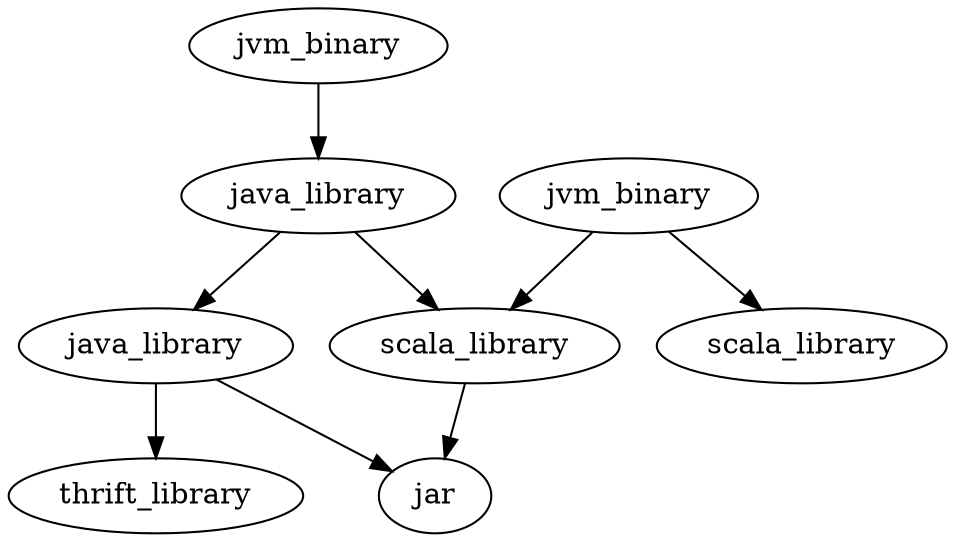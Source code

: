 digraph G {
  bina [label="jvm_binary"];
  binb [label="jvm_binary"];

  javaliba [label="java_library"];
  javalibb [label="java_library"];
  libc [label="scala_library"];
  libd [label="scala_library"];

  jara [label="jar"];

  thrifta [label="thrift_library"]

  bina -> javaliba -> javalibb -> jara;
  javalibb -> thrifta;
  javaliba -> libc -> jara;
  binb -> libc;
  binb -> libd;
}
